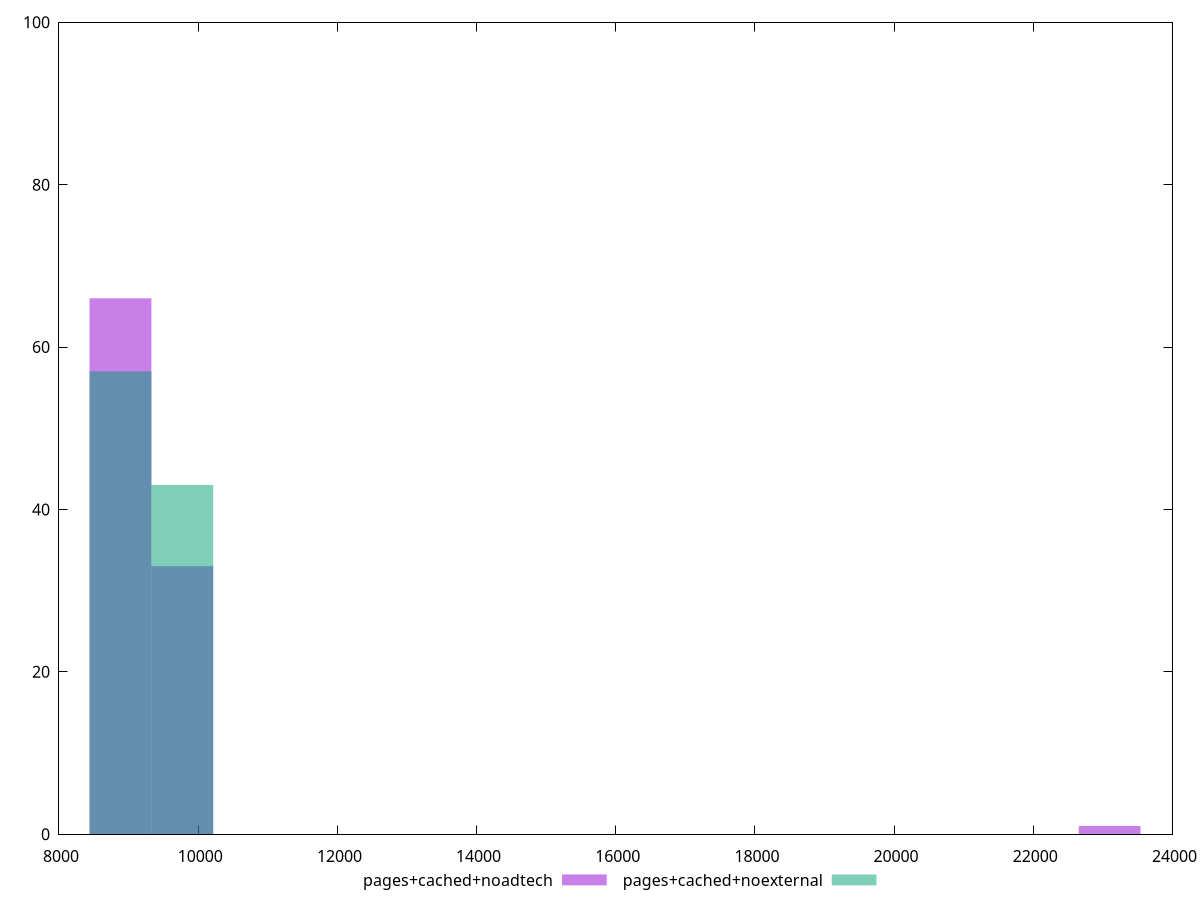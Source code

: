 reset
set terminal svg size 640, 500 enhanced background rgb 'white'
set output "reprap/largest-contentful-paint/comparison/histogram/4_vs_5.svg"

$pagesCachedNoadtech <<EOF
9771.475584545653 33
8883.15962231423 66
23096.215018017 1
EOF

$pagesCachedNoexternal <<EOF
9771.475584545653 43
8883.15962231423 57
EOF

set key outside below
set boxwidth 888.315962231423
set yrange [0:100]
set style fill transparent solid 0.5 noborder

plot \
  $pagesCachedNoadtech title "pages+cached+noadtech" with boxes, \
  $pagesCachedNoexternal title "pages+cached+noexternal" with boxes, \


reset